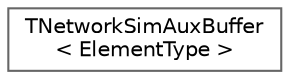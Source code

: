 digraph "Graphical Class Hierarchy"
{
 // INTERACTIVE_SVG=YES
 // LATEX_PDF_SIZE
  bgcolor="transparent";
  edge [fontname=Helvetica,fontsize=10,labelfontname=Helvetica,labelfontsize=10];
  node [fontname=Helvetica,fontsize=10,shape=box,height=0.2,width=0.4];
  rankdir="LR";
  Node0 [id="Node000000",label="TNetworkSimAuxBuffer\l\< ElementType \>",height=0.2,width=0.4,color="grey40", fillcolor="white", style="filled",URL="$dd/d46/structTNetworkSimAuxBuffer.html",tooltip=" "];
}
